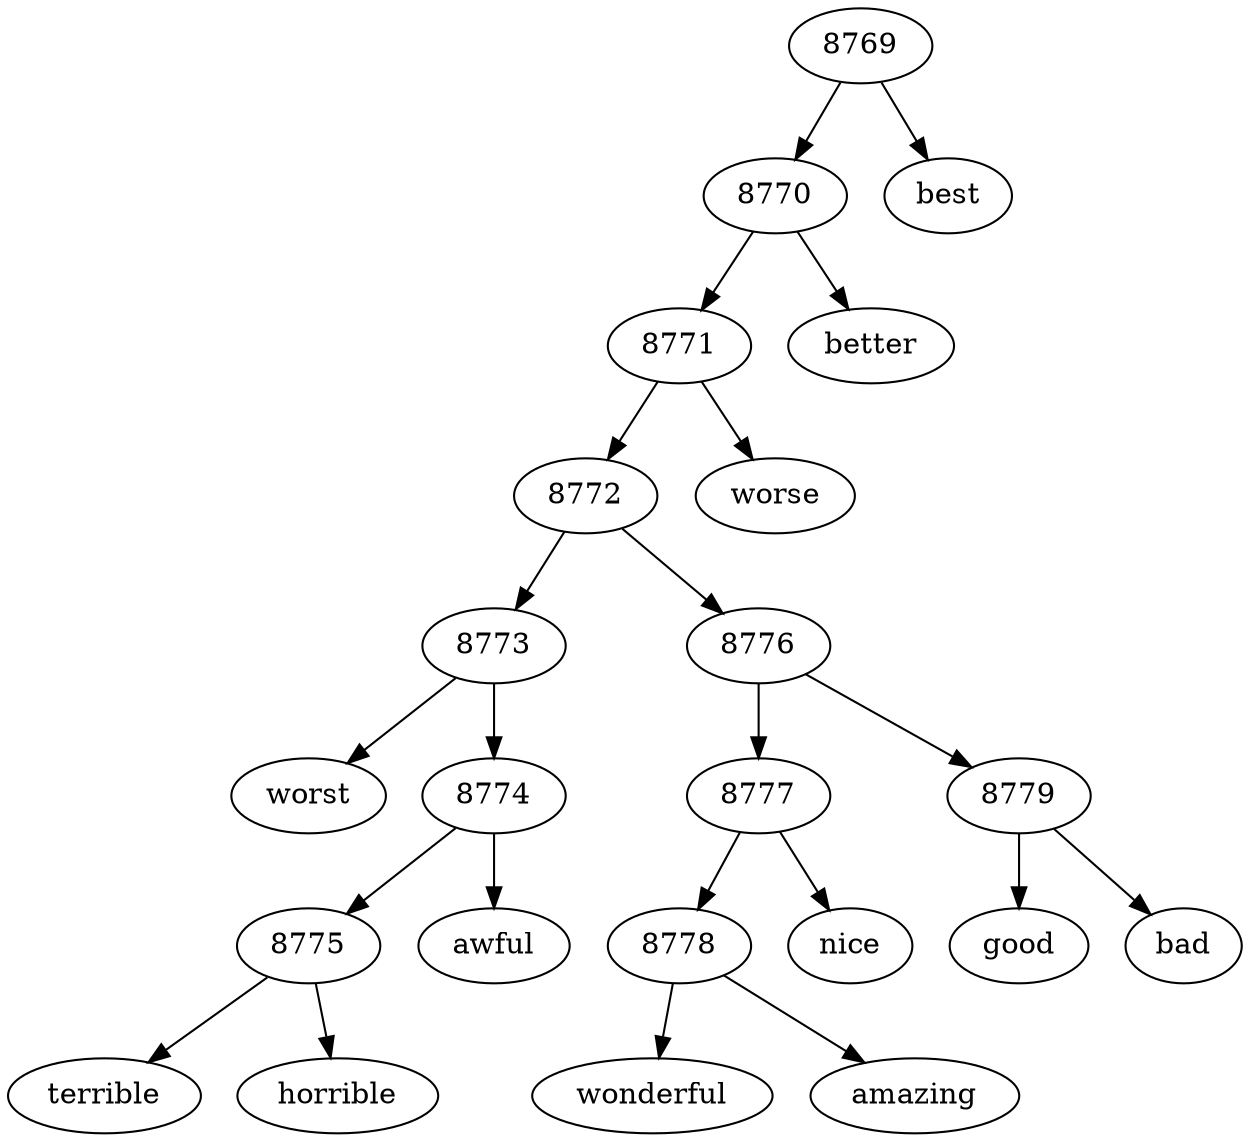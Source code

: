 strict digraph  {
8769;
8770;
8771;
8772;
8773;
worst;
8774;
8775;
terrible;
horrible;
awful;
8776;
8777;
8778;
wonderful;
amazing;
nice;
8779;
good;
bad;
worse;
better;
best;
8769 -> 8770;
8769 -> best;
8770 -> 8771;
8770 -> better;
8771 -> 8772;
8771 -> worse;
8772 -> 8773;
8772 -> 8776;
8773 -> worst;
8773 -> 8774;
8774 -> 8775;
8774 -> awful;
8775 -> terrible;
8775 -> horrible;
8776 -> 8777;
8776 -> 8779;
8777 -> 8778;
8777 -> nice;
8778 -> wonderful;
8778 -> amazing;
8779 -> good;
8779 -> bad;
}
